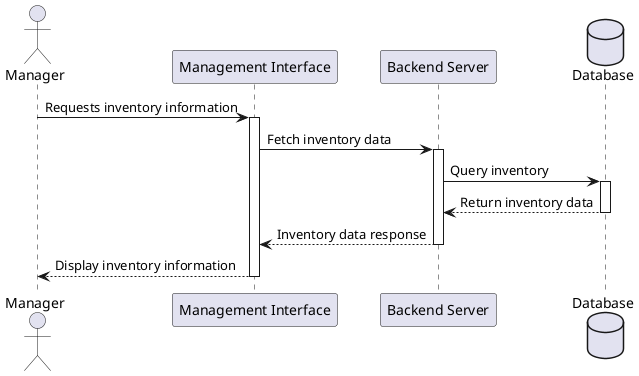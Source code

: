 @startuml
actor Manager as manager
participant "Management Interface" as MI
participant "Backend Server" as BS
database "Database" as DB

manager -> MI : Requests inventory information
activate MI
MI -> BS : Fetch inventory data
activate BS
BS -> DB : Query inventory
activate DB
DB --> BS : Return inventory data
deactivate DB
BS --> MI : Inventory data response
deactivate BS
MI --> manager : Display inventory information
deactivate MI
@enduml